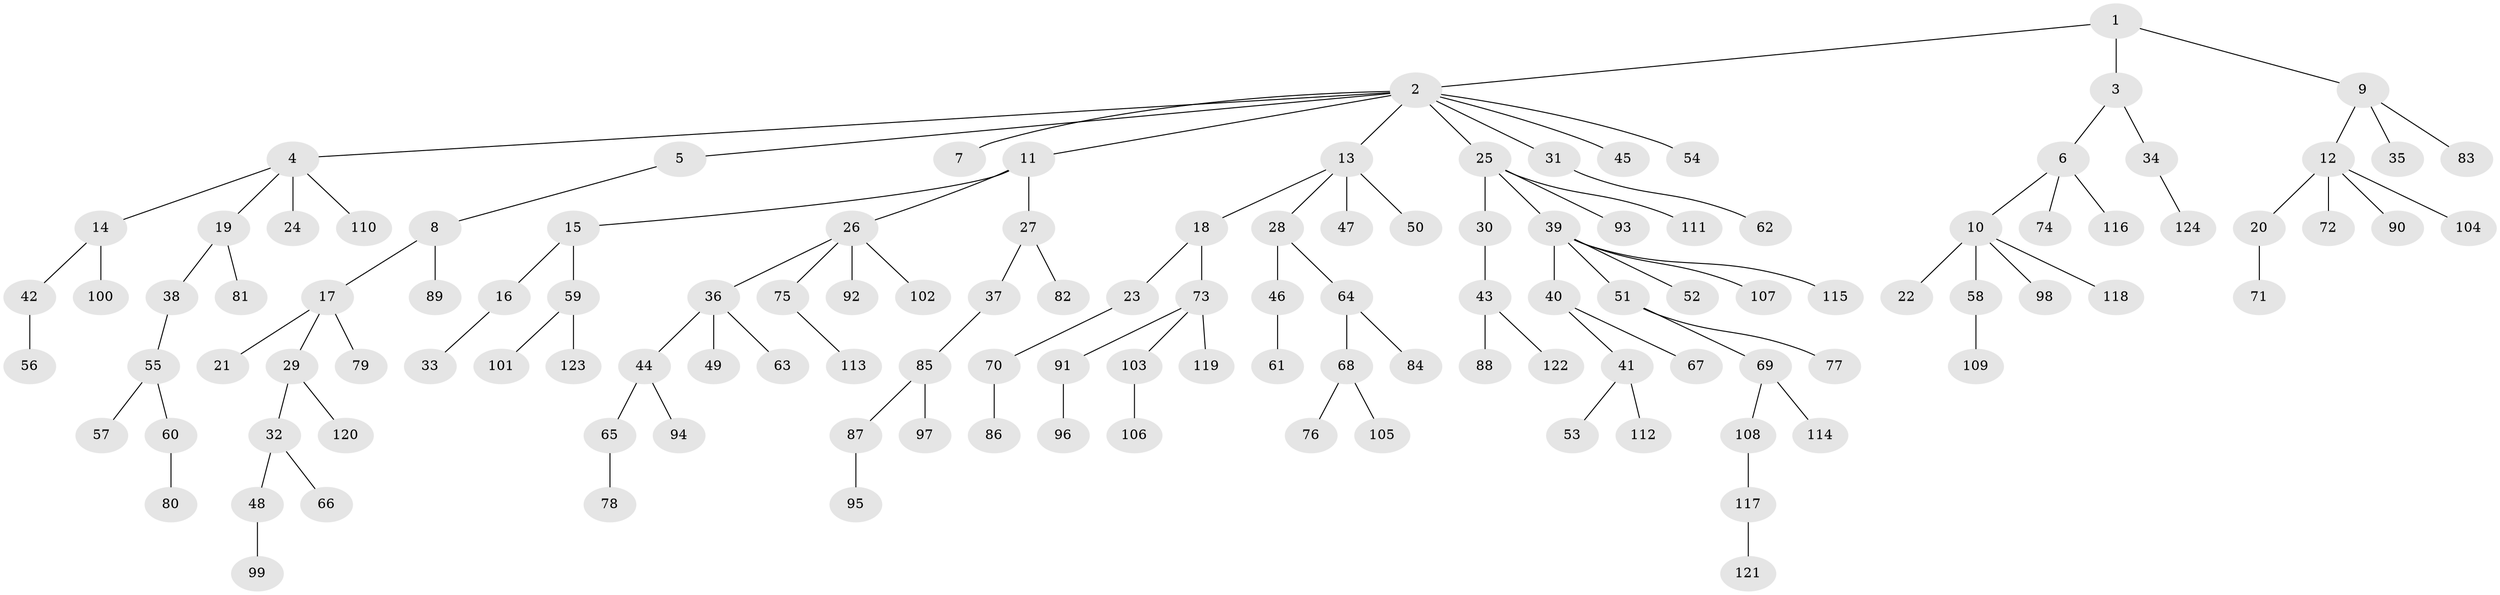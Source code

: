 // Generated by graph-tools (version 1.1) at 2025/52/03/09/25 04:52:41]
// undirected, 124 vertices, 123 edges
graph export_dot {
graph [start="1"]
  node [color=gray90,style=filled];
  1;
  2;
  3;
  4;
  5;
  6;
  7;
  8;
  9;
  10;
  11;
  12;
  13;
  14;
  15;
  16;
  17;
  18;
  19;
  20;
  21;
  22;
  23;
  24;
  25;
  26;
  27;
  28;
  29;
  30;
  31;
  32;
  33;
  34;
  35;
  36;
  37;
  38;
  39;
  40;
  41;
  42;
  43;
  44;
  45;
  46;
  47;
  48;
  49;
  50;
  51;
  52;
  53;
  54;
  55;
  56;
  57;
  58;
  59;
  60;
  61;
  62;
  63;
  64;
  65;
  66;
  67;
  68;
  69;
  70;
  71;
  72;
  73;
  74;
  75;
  76;
  77;
  78;
  79;
  80;
  81;
  82;
  83;
  84;
  85;
  86;
  87;
  88;
  89;
  90;
  91;
  92;
  93;
  94;
  95;
  96;
  97;
  98;
  99;
  100;
  101;
  102;
  103;
  104;
  105;
  106;
  107;
  108;
  109;
  110;
  111;
  112;
  113;
  114;
  115;
  116;
  117;
  118;
  119;
  120;
  121;
  122;
  123;
  124;
  1 -- 2;
  1 -- 3;
  1 -- 9;
  2 -- 4;
  2 -- 5;
  2 -- 7;
  2 -- 11;
  2 -- 13;
  2 -- 25;
  2 -- 31;
  2 -- 45;
  2 -- 54;
  3 -- 6;
  3 -- 34;
  4 -- 14;
  4 -- 19;
  4 -- 24;
  4 -- 110;
  5 -- 8;
  6 -- 10;
  6 -- 74;
  6 -- 116;
  8 -- 17;
  8 -- 89;
  9 -- 12;
  9 -- 35;
  9 -- 83;
  10 -- 22;
  10 -- 58;
  10 -- 98;
  10 -- 118;
  11 -- 15;
  11 -- 26;
  11 -- 27;
  12 -- 20;
  12 -- 72;
  12 -- 90;
  12 -- 104;
  13 -- 18;
  13 -- 28;
  13 -- 47;
  13 -- 50;
  14 -- 42;
  14 -- 100;
  15 -- 16;
  15 -- 59;
  16 -- 33;
  17 -- 21;
  17 -- 29;
  17 -- 79;
  18 -- 23;
  18 -- 73;
  19 -- 38;
  19 -- 81;
  20 -- 71;
  23 -- 70;
  25 -- 30;
  25 -- 39;
  25 -- 93;
  25 -- 111;
  26 -- 36;
  26 -- 75;
  26 -- 92;
  26 -- 102;
  27 -- 37;
  27 -- 82;
  28 -- 46;
  28 -- 64;
  29 -- 32;
  29 -- 120;
  30 -- 43;
  31 -- 62;
  32 -- 48;
  32 -- 66;
  34 -- 124;
  36 -- 44;
  36 -- 49;
  36 -- 63;
  37 -- 85;
  38 -- 55;
  39 -- 40;
  39 -- 51;
  39 -- 52;
  39 -- 107;
  39 -- 115;
  40 -- 41;
  40 -- 67;
  41 -- 53;
  41 -- 112;
  42 -- 56;
  43 -- 88;
  43 -- 122;
  44 -- 65;
  44 -- 94;
  46 -- 61;
  48 -- 99;
  51 -- 69;
  51 -- 77;
  55 -- 57;
  55 -- 60;
  58 -- 109;
  59 -- 101;
  59 -- 123;
  60 -- 80;
  64 -- 68;
  64 -- 84;
  65 -- 78;
  68 -- 76;
  68 -- 105;
  69 -- 108;
  69 -- 114;
  70 -- 86;
  73 -- 91;
  73 -- 103;
  73 -- 119;
  75 -- 113;
  85 -- 87;
  85 -- 97;
  87 -- 95;
  91 -- 96;
  103 -- 106;
  108 -- 117;
  117 -- 121;
}

